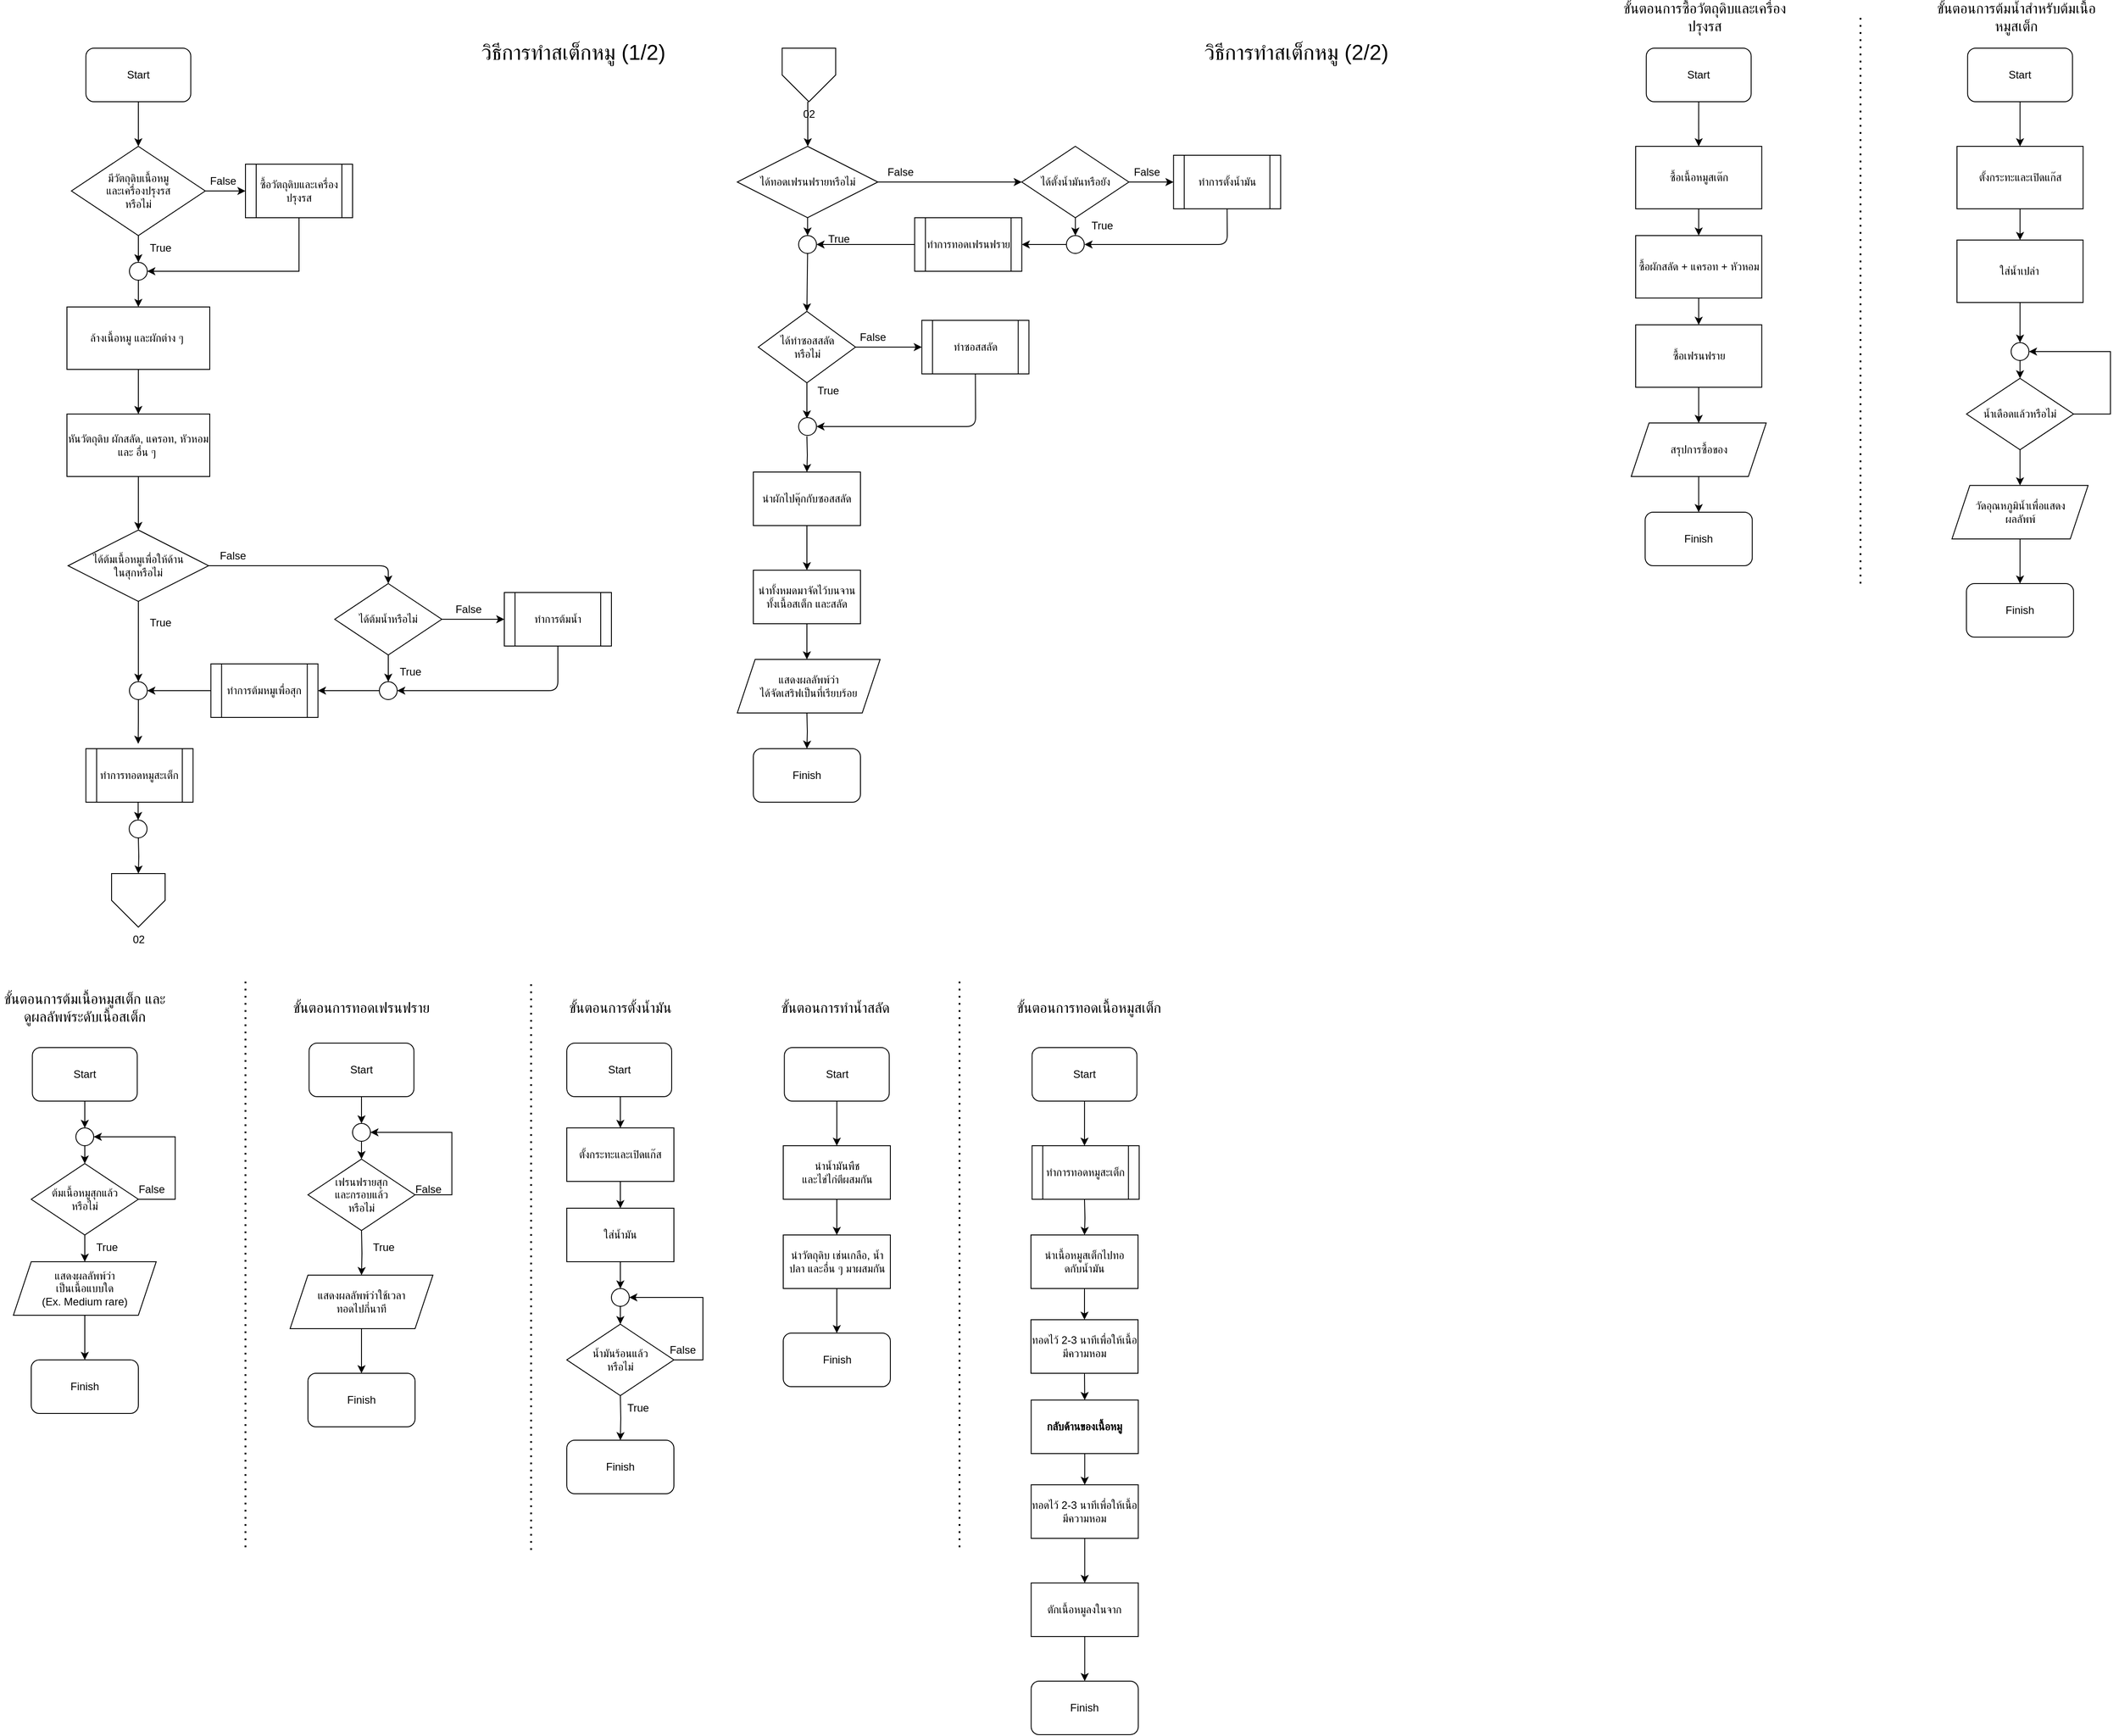 <mxfile>
    <diagram id="gJ90UiFm5n3dc3_7L640" name="Page-1">
        <mxGraphModel dx="2765" dy="1638" grid="1" gridSize="10" guides="1" tooltips="1" connect="1" arrows="1" fold="1" page="1" pageScale="1" pageWidth="850" pageHeight="1100" math="0" shadow="0">
            <root>
                <mxCell id="0"/>
                <mxCell id="1" parent="0"/>
                <mxCell id="WUhJeXgYKdXcVIIAXhQl-6" style="edgeStyle=orthogonalEdgeStyle;rounded=0;orthogonalLoop=1;jettySize=auto;html=1;exitX=0.5;exitY=1;exitDx=0;exitDy=0;entryX=0.5;entryY=0;entryDx=0;entryDy=0;" parent="1" source="WUhJeXgYKdXcVIIAXhQl-2" target="WUhJeXgYKdXcVIIAXhQl-5" edge="1">
                    <mxGeometry relative="1" as="geometry"/>
                </mxCell>
                <mxCell id="WUhJeXgYKdXcVIIAXhQl-2" value="Start" style="rounded=1;whiteSpace=wrap;html=1;" parent="1" vertex="1">
                    <mxGeometry x="141.25" y="80" width="117.5" height="60" as="geometry"/>
                </mxCell>
                <mxCell id="WUhJeXgYKdXcVIIAXhQl-8" style="edgeStyle=orthogonalEdgeStyle;rounded=0;orthogonalLoop=1;jettySize=auto;html=1;exitX=1;exitY=0.5;exitDx=0;exitDy=0;" parent="1" source="WUhJeXgYKdXcVIIAXhQl-5" target="WUhJeXgYKdXcVIIAXhQl-7" edge="1">
                    <mxGeometry relative="1" as="geometry"/>
                </mxCell>
                <mxCell id="WUhJeXgYKdXcVIIAXhQl-14" style="edgeStyle=orthogonalEdgeStyle;rounded=0;orthogonalLoop=1;jettySize=auto;html=1;exitX=0.5;exitY=1;exitDx=0;exitDy=0;entryX=0.5;entryY=0;entryDx=0;entryDy=0;" parent="1" source="WUhJeXgYKdXcVIIAXhQl-5" target="WUhJeXgYKdXcVIIAXhQl-13" edge="1">
                    <mxGeometry relative="1" as="geometry"/>
                </mxCell>
                <mxCell id="WUhJeXgYKdXcVIIAXhQl-5" value="มีวัตถุดิบเนื้อหมู&lt;br&gt;และเครื่องปรุงรส&lt;br&gt;หรือไม่" style="rhombus;whiteSpace=wrap;html=1;" parent="1" vertex="1">
                    <mxGeometry x="125" y="190" width="150" height="100" as="geometry"/>
                </mxCell>
                <mxCell id="WUhJeXgYKdXcVIIAXhQl-16" style="edgeStyle=orthogonalEdgeStyle;rounded=0;orthogonalLoop=1;jettySize=auto;html=1;exitX=0.5;exitY=1;exitDx=0;exitDy=0;entryX=1;entryY=0.5;entryDx=0;entryDy=0;" parent="1" source="WUhJeXgYKdXcVIIAXhQl-7" target="WUhJeXgYKdXcVIIAXhQl-13" edge="1">
                    <mxGeometry relative="1" as="geometry"/>
                </mxCell>
                <mxCell id="WUhJeXgYKdXcVIIAXhQl-7" value="ซื้อวัตถุดิบและเครื่องปรุงรส" style="shape=process;whiteSpace=wrap;html=1;backgroundOutline=1;" parent="1" vertex="1">
                    <mxGeometry x="320" y="210" width="120" height="60" as="geometry"/>
                </mxCell>
                <mxCell id="WUhJeXgYKdXcVIIAXhQl-15" style="edgeStyle=orthogonalEdgeStyle;rounded=0;orthogonalLoop=1;jettySize=auto;html=1;exitX=0.5;exitY=1;exitDx=0;exitDy=0;entryX=0.5;entryY=0;entryDx=0;entryDy=0;" parent="1" source="WUhJeXgYKdXcVIIAXhQl-13" edge="1">
                    <mxGeometry relative="1" as="geometry">
                        <mxPoint x="200" y="370" as="targetPoint"/>
                    </mxGeometry>
                </mxCell>
                <mxCell id="WUhJeXgYKdXcVIIAXhQl-13" value="" style="ellipse;whiteSpace=wrap;html=1;aspect=fixed;" parent="1" vertex="1">
                    <mxGeometry x="190" y="320" width="20" height="20" as="geometry"/>
                </mxCell>
                <mxCell id="WUhJeXgYKdXcVIIAXhQl-25" style="edgeStyle=orthogonalEdgeStyle;rounded=0;orthogonalLoop=1;jettySize=auto;html=1;exitX=0.5;exitY=1;exitDx=0;exitDy=0;" parent="1" source="WUhJeXgYKdXcVIIAXhQl-22" target="WUhJeXgYKdXcVIIAXhQl-24" edge="1">
                    <mxGeometry relative="1" as="geometry"/>
                </mxCell>
                <mxCell id="WUhJeXgYKdXcVIIAXhQl-22" value="ล้างเนื้อหมู และผักต่าง ๆ&amp;nbsp;" style="rounded=0;whiteSpace=wrap;html=1;" parent="1" vertex="1">
                    <mxGeometry x="120" y="370" width="160" height="70" as="geometry"/>
                </mxCell>
                <mxCell id="WUhJeXgYKdXcVIIAXhQl-29" style="edgeStyle=orthogonalEdgeStyle;rounded=0;orthogonalLoop=1;jettySize=auto;html=1;exitX=0.5;exitY=1;exitDx=0;exitDy=0;entryX=0.5;entryY=0;entryDx=0;entryDy=0;" parent="1" source="WUhJeXgYKdXcVIIAXhQl-24" target="WUhJeXgYKdXcVIIAXhQl-28" edge="1">
                    <mxGeometry relative="1" as="geometry"/>
                </mxCell>
                <mxCell id="WUhJeXgYKdXcVIIAXhQl-24" value="หันวัตถุดิบ ผักสลัด, แครอท, หัวหอม และ อื่น ๆ&amp;nbsp;" style="rounded=0;whiteSpace=wrap;html=1;" parent="1" vertex="1">
                    <mxGeometry x="120" y="490" width="160" height="70" as="geometry"/>
                </mxCell>
                <mxCell id="WUhJeXgYKdXcVIIAXhQl-36" style="edgeStyle=orthogonalEdgeStyle;rounded=0;orthogonalLoop=1;jettySize=auto;html=1;exitX=0.5;exitY=1;exitDx=0;exitDy=0;entryX=0.5;entryY=0;entryDx=0;entryDy=0;" parent="1" source="WUhJeXgYKdXcVIIAXhQl-28" target="WUhJeXgYKdXcVIIAXhQl-34" edge="1">
                    <mxGeometry relative="1" as="geometry"/>
                </mxCell>
                <mxCell id="55" style="edgeStyle=none;html=1;exitX=1;exitY=0.5;exitDx=0;exitDy=0;entryX=0.5;entryY=0;entryDx=0;entryDy=0;" edge="1" parent="1" source="WUhJeXgYKdXcVIIAXhQl-28" target="WUhJeXgYKdXcVIIAXhQl-39">
                    <mxGeometry relative="1" as="geometry">
                        <Array as="points">
                            <mxPoint x="480" y="660"/>
                        </Array>
                    </mxGeometry>
                </mxCell>
                <mxCell id="WUhJeXgYKdXcVIIAXhQl-28" value="ได้ต้มเนื้อหมูเพื่อให้ด้าน&lt;br&gt;ในสุกหรือไม่" style="rhombus;whiteSpace=wrap;html=1;" parent="1" vertex="1">
                    <mxGeometry x="121.25" y="620" width="157.5" height="80" as="geometry"/>
                </mxCell>
                <mxCell id="WUhJeXgYKdXcVIIAXhQl-37" style="edgeStyle=orthogonalEdgeStyle;rounded=0;orthogonalLoop=1;jettySize=auto;html=1;exitX=0.5;exitY=1;exitDx=0;exitDy=0;entryX=0.491;entryY=-0.006;entryDx=0;entryDy=0;entryPerimeter=0;" parent="1" source="WUhJeXgYKdXcVIIAXhQl-34" edge="1">
                    <mxGeometry relative="1" as="geometry">
                        <mxPoint x="199.81" y="859.58" as="targetPoint"/>
                    </mxGeometry>
                </mxCell>
                <mxCell id="WUhJeXgYKdXcVIIAXhQl-34" value="" style="ellipse;whiteSpace=wrap;html=1;aspect=fixed;" parent="1" vertex="1">
                    <mxGeometry x="190" y="790" width="20" height="20" as="geometry"/>
                </mxCell>
                <mxCell id="57" style="edgeStyle=none;html=1;exitX=0.5;exitY=1;exitDx=0;exitDy=0;entryX=1;entryY=0.5;entryDx=0;entryDy=0;" edge="1" parent="1" source="WUhJeXgYKdXcVIIAXhQl-38" target="WUhJeXgYKdXcVIIAXhQl-41">
                    <mxGeometry relative="1" as="geometry">
                        <Array as="points">
                            <mxPoint x="670" y="800"/>
                        </Array>
                    </mxGeometry>
                </mxCell>
                <mxCell id="WUhJeXgYKdXcVIIAXhQl-38" value="ทำการต้มนํ้า" style="shape=process;whiteSpace=wrap;html=1;backgroundOutline=1;" parent="1" vertex="1">
                    <mxGeometry x="610" y="690" width="120" height="60" as="geometry"/>
                </mxCell>
                <mxCell id="WUhJeXgYKdXcVIIAXhQl-40" style="edgeStyle=orthogonalEdgeStyle;rounded=0;orthogonalLoop=1;jettySize=auto;html=1;exitX=1;exitY=0.5;exitDx=0;exitDy=0;entryX=0;entryY=0.5;entryDx=0;entryDy=0;" parent="1" source="WUhJeXgYKdXcVIIAXhQl-39" target="WUhJeXgYKdXcVIIAXhQl-38" edge="1">
                    <mxGeometry relative="1" as="geometry"/>
                </mxCell>
                <mxCell id="WUhJeXgYKdXcVIIAXhQl-42" style="edgeStyle=orthogonalEdgeStyle;rounded=0;orthogonalLoop=1;jettySize=auto;html=1;exitX=0.5;exitY=1;exitDx=0;exitDy=0;entryX=0.5;entryY=0;entryDx=0;entryDy=0;" parent="1" source="WUhJeXgYKdXcVIIAXhQl-39" target="WUhJeXgYKdXcVIIAXhQl-41" edge="1">
                    <mxGeometry relative="1" as="geometry"/>
                </mxCell>
                <mxCell id="WUhJeXgYKdXcVIIAXhQl-39" value="ได้ต้มนํ้าหรือไม่" style="rhombus;whiteSpace=wrap;html=1;" parent="1" vertex="1">
                    <mxGeometry x="420" y="680" width="120" height="80" as="geometry"/>
                </mxCell>
                <mxCell id="WUhJeXgYKdXcVIIAXhQl-47" style="edgeStyle=orthogonalEdgeStyle;rounded=0;orthogonalLoop=1;jettySize=auto;html=1;exitX=0;exitY=0.5;exitDx=0;exitDy=0;" parent="1" source="WUhJeXgYKdXcVIIAXhQl-41" target="WUhJeXgYKdXcVIIAXhQl-46" edge="1">
                    <mxGeometry relative="1" as="geometry"/>
                </mxCell>
                <mxCell id="WUhJeXgYKdXcVIIAXhQl-41" value="" style="ellipse;whiteSpace=wrap;html=1;aspect=fixed;" parent="1" vertex="1">
                    <mxGeometry x="470" y="790" width="20" height="20" as="geometry"/>
                </mxCell>
                <mxCell id="WUhJeXgYKdXcVIIAXhQl-48" value="" style="edgeStyle=orthogonalEdgeStyle;rounded=0;orthogonalLoop=1;jettySize=auto;html=1;" parent="1" source="WUhJeXgYKdXcVIIAXhQl-46" target="WUhJeXgYKdXcVIIAXhQl-34" edge="1">
                    <mxGeometry relative="1" as="geometry"/>
                </mxCell>
                <mxCell id="WUhJeXgYKdXcVIIAXhQl-46" value="ทำการต้มหมูเพื่อสุก" style="shape=process;whiteSpace=wrap;html=1;backgroundOutline=1;" parent="1" vertex="1">
                    <mxGeometry x="281.25" y="770" width="120" height="60" as="geometry"/>
                </mxCell>
                <mxCell id="WUhJeXgYKdXcVIIAXhQl-50" value="02" style="verticalLabelPosition=bottom;verticalAlign=top;html=1;shape=offPageConnector;rounded=0;size=0.5;" parent="1" vertex="1">
                    <mxGeometry x="170" y="1005" width="60" height="60" as="geometry"/>
                </mxCell>
                <mxCell id="WUhJeXgYKdXcVIIAXhQl-53" style="edgeStyle=orthogonalEdgeStyle;rounded=0;orthogonalLoop=1;jettySize=auto;html=1;exitX=0.5;exitY=1;exitDx=0;exitDy=0;entryX=0.5;entryY=0;entryDx=0;entryDy=0;" parent="1" edge="1">
                    <mxGeometry relative="1" as="geometry">
                        <mxPoint x="950" y="140" as="sourcePoint"/>
                        <mxPoint x="950.0" y="190" as="targetPoint"/>
                    </mxGeometry>
                </mxCell>
                <mxCell id="WUhJeXgYKdXcVIIAXhQl-83" value="02" style="verticalLabelPosition=bottom;verticalAlign=top;html=1;shape=offPageConnector;rounded=0;size=0.5;" parent="1" vertex="1">
                    <mxGeometry x="921.25" y="80" width="60" height="60" as="geometry"/>
                </mxCell>
                <mxCell id="WUhJeXgYKdXcVIIAXhQl-89" style="edgeStyle=orthogonalEdgeStyle;rounded=0;orthogonalLoop=1;jettySize=auto;html=1;exitX=0.5;exitY=1;exitDx=0;exitDy=0;entryX=0.5;entryY=0;entryDx=0;entryDy=0;" parent="1" target="WUhJeXgYKdXcVIIAXhQl-50" edge="1">
                    <mxGeometry relative="1" as="geometry">
                        <mxPoint x="200" y="965" as="sourcePoint"/>
                    </mxGeometry>
                </mxCell>
                <mxCell id="WUhJeXgYKdXcVIIAXhQl-95" style="edgeStyle=orthogonalEdgeStyle;rounded=0;orthogonalLoop=1;jettySize=auto;html=1;exitX=1;exitY=0.5;exitDx=0;exitDy=0;entryX=0;entryY=0.5;entryDx=0;entryDy=0;" parent="1" source="WUhJeXgYKdXcVIIAXhQl-92" target="WUhJeXgYKdXcVIIAXhQl-94" edge="1">
                    <mxGeometry relative="1" as="geometry"/>
                </mxCell>
                <mxCell id="WUhJeXgYKdXcVIIAXhQl-97" style="edgeStyle=orthogonalEdgeStyle;rounded=0;orthogonalLoop=1;jettySize=auto;html=1;exitX=0.5;exitY=1;exitDx=0;exitDy=0;entryX=0.5;entryY=0;entryDx=0;entryDy=0;" parent="1" source="WUhJeXgYKdXcVIIAXhQl-92" edge="1">
                    <mxGeometry relative="1" as="geometry">
                        <mxPoint x="949" y="495.0" as="targetPoint"/>
                    </mxGeometry>
                </mxCell>
                <mxCell id="WUhJeXgYKdXcVIIAXhQl-92" value="ได้ทำซอสสลัด&lt;br&gt;หรือไม่" style="rhombus;whiteSpace=wrap;html=1;" parent="1" vertex="1">
                    <mxGeometry x="894.5" y="375" width="109" height="80" as="geometry"/>
                </mxCell>
                <mxCell id="WUhJeXgYKdXcVIIAXhQl-101" style="edgeStyle=orthogonalEdgeStyle;rounded=0;orthogonalLoop=1;jettySize=auto;html=1;exitX=0.5;exitY=1;exitDx=0;exitDy=0;entryX=0.5;entryY=0;entryDx=0;entryDy=0;" parent="1" target="WUhJeXgYKdXcVIIAXhQl-99" edge="1">
                    <mxGeometry relative="1" as="geometry">
                        <mxPoint x="949" y="515.0" as="sourcePoint"/>
                    </mxGeometry>
                </mxCell>
                <mxCell id="51" style="edgeStyle=none;html=1;exitX=0.5;exitY=1;exitDx=0;exitDy=0;entryX=1;entryY=0.5;entryDx=0;entryDy=0;" edge="1" parent="1" source="WUhJeXgYKdXcVIIAXhQl-94" target="50">
                    <mxGeometry relative="1" as="geometry">
                        <Array as="points">
                            <mxPoint x="1138" y="504"/>
                        </Array>
                    </mxGeometry>
                </mxCell>
                <mxCell id="WUhJeXgYKdXcVIIAXhQl-94" value="ทำซอสสลัด" style="shape=process;whiteSpace=wrap;html=1;backgroundOutline=1;" parent="1" vertex="1">
                    <mxGeometry x="1077.75" y="385" width="120" height="60" as="geometry"/>
                </mxCell>
                <mxCell id="WUhJeXgYKdXcVIIAXhQl-103" style="edgeStyle=orthogonalEdgeStyle;rounded=0;orthogonalLoop=1;jettySize=auto;html=1;exitX=0.5;exitY=1;exitDx=0;exitDy=0;entryX=0.5;entryY=0;entryDx=0;entryDy=0;" parent="1" source="WUhJeXgYKdXcVIIAXhQl-99" target="WUhJeXgYKdXcVIIAXhQl-102" edge="1">
                    <mxGeometry relative="1" as="geometry"/>
                </mxCell>
                <mxCell id="WUhJeXgYKdXcVIIAXhQl-99" value="นำผักไปคุ๊กกับซอสสลัด" style="rounded=0;whiteSpace=wrap;html=1;" parent="1" vertex="1">
                    <mxGeometry x="889" y="555" width="120" height="60" as="geometry"/>
                </mxCell>
                <mxCell id="WUhJeXgYKdXcVIIAXhQl-106" style="edgeStyle=orthogonalEdgeStyle;rounded=0;orthogonalLoop=1;jettySize=auto;html=1;exitX=0.5;exitY=1;exitDx=0;exitDy=0;entryX=0.5;entryY=0;entryDx=0;entryDy=0;" parent="1" target="WUhJeXgYKdXcVIIAXhQl-104" edge="1">
                    <mxGeometry relative="1" as="geometry">
                        <mxPoint x="949" y="825" as="sourcePoint"/>
                    </mxGeometry>
                </mxCell>
                <mxCell id="WUhJeXgYKdXcVIIAXhQl-196" style="edgeStyle=orthogonalEdgeStyle;rounded=0;orthogonalLoop=1;jettySize=auto;html=1;exitX=0.5;exitY=1;exitDx=0;exitDy=0;" parent="1" source="WUhJeXgYKdXcVIIAXhQl-102" edge="1">
                    <mxGeometry relative="1" as="geometry">
                        <mxPoint x="949" y="765" as="targetPoint"/>
                    </mxGeometry>
                </mxCell>
                <mxCell id="WUhJeXgYKdXcVIIAXhQl-102" value="นำทั้งหมดมาจัดไว้บนจาน ทั้งเนื้อสเต็ก และสลัด" style="rounded=0;whiteSpace=wrap;html=1;" parent="1" vertex="1">
                    <mxGeometry x="889" y="665" width="120" height="60" as="geometry"/>
                </mxCell>
                <mxCell id="WUhJeXgYKdXcVIIAXhQl-104" value="Finish" style="rounded=1;whiteSpace=wrap;html=1;" parent="1" vertex="1">
                    <mxGeometry x="889" y="865" width="120" height="60" as="geometry"/>
                </mxCell>
                <mxCell id="WUhJeXgYKdXcVIIAXhQl-107" style="edgeStyle=orthogonalEdgeStyle;rounded=0;orthogonalLoop=1;jettySize=auto;html=1;exitX=0.5;exitY=1;exitDx=0;exitDy=0;entryX=0.5;entryY=0;entryDx=0;entryDy=0;" parent="1" source="WUhJeXgYKdXcVIIAXhQl-108" edge="1">
                    <mxGeometry relative="1" as="geometry">
                        <mxPoint x="1948.13" y="190" as="targetPoint"/>
                    </mxGeometry>
                </mxCell>
                <mxCell id="WUhJeXgYKdXcVIIAXhQl-108" value="Start" style="rounded=1;whiteSpace=wrap;html=1;" parent="1" vertex="1">
                    <mxGeometry x="1889.38" y="80" width="117.5" height="60" as="geometry"/>
                </mxCell>
                <mxCell id="WUhJeXgYKdXcVIIAXhQl-116" style="edgeStyle=orthogonalEdgeStyle;rounded=0;orthogonalLoop=1;jettySize=auto;html=1;exitX=0.5;exitY=1;exitDx=0;exitDy=0;entryX=0.5;entryY=0;entryDx=0;entryDy=0;" parent="1" source="WUhJeXgYKdXcVIIAXhQl-112" target="WUhJeXgYKdXcVIIAXhQl-115" edge="1">
                    <mxGeometry relative="1" as="geometry"/>
                </mxCell>
                <mxCell id="WUhJeXgYKdXcVIIAXhQl-112" value="ซื้อเนื้อหมูสเต๊ก" style="rounded=0;whiteSpace=wrap;html=1;" parent="1" vertex="1">
                    <mxGeometry x="1877.51" y="190" width="141.25" height="70" as="geometry"/>
                </mxCell>
                <mxCell id="WUhJeXgYKdXcVIIAXhQl-121" style="edgeStyle=orthogonalEdgeStyle;rounded=0;orthogonalLoop=1;jettySize=auto;html=1;exitX=0.5;exitY=1;exitDx=0;exitDy=0;entryX=0.5;entryY=0;entryDx=0;entryDy=0;" parent="1" source="WUhJeXgYKdXcVIIAXhQl-114" target="WUhJeXgYKdXcVIIAXhQl-120" edge="1">
                    <mxGeometry relative="1" as="geometry"/>
                </mxCell>
                <mxCell id="WUhJeXgYKdXcVIIAXhQl-114" value="สรุปการซื้อของ" style="shape=parallelogram;perimeter=parallelogramPerimeter;whiteSpace=wrap;html=1;fixedSize=1;" parent="1" vertex="1">
                    <mxGeometry x="1872.51" y="500" width="151.25" height="60" as="geometry"/>
                </mxCell>
                <mxCell id="WUhJeXgYKdXcVIIAXhQl-118" style="edgeStyle=orthogonalEdgeStyle;rounded=0;orthogonalLoop=1;jettySize=auto;html=1;exitX=0.5;exitY=1;exitDx=0;exitDy=0;entryX=0.5;entryY=0;entryDx=0;entryDy=0;" parent="1" source="WUhJeXgYKdXcVIIAXhQl-115" target="WUhJeXgYKdXcVIIAXhQl-117" edge="1">
                    <mxGeometry relative="1" as="geometry"/>
                </mxCell>
                <mxCell id="WUhJeXgYKdXcVIIAXhQl-115" value="ซื้อผักสลัด + แครอท + หัวหอม" style="rounded=0;whiteSpace=wrap;html=1;" parent="1" vertex="1">
                    <mxGeometry x="1877.51" y="290" width="141.25" height="70" as="geometry"/>
                </mxCell>
                <mxCell id="WUhJeXgYKdXcVIIAXhQl-119" style="edgeStyle=orthogonalEdgeStyle;rounded=0;orthogonalLoop=1;jettySize=auto;html=1;exitX=0.5;exitY=1;exitDx=0;exitDy=0;entryX=0.5;entryY=0;entryDx=0;entryDy=0;" parent="1" source="WUhJeXgYKdXcVIIAXhQl-117" target="WUhJeXgYKdXcVIIAXhQl-114" edge="1">
                    <mxGeometry relative="1" as="geometry"/>
                </mxCell>
                <mxCell id="WUhJeXgYKdXcVIIAXhQl-117" value="ซื้อเฟรนฟราย" style="rounded=0;whiteSpace=wrap;html=1;" parent="1" vertex="1">
                    <mxGeometry x="1877.51" y="390" width="141.25" height="70" as="geometry"/>
                </mxCell>
                <mxCell id="WUhJeXgYKdXcVIIAXhQl-120" value="Finish" style="rounded=1;whiteSpace=wrap;html=1;" parent="1" vertex="1">
                    <mxGeometry x="1888.13" y="600" width="120" height="60" as="geometry"/>
                </mxCell>
                <mxCell id="WUhJeXgYKdXcVIIAXhQl-221" value="" style="edgeStyle=orthogonalEdgeStyle;rounded=0;orthogonalLoop=1;jettySize=auto;html=1;fontSize=24;" parent="1" source="WUhJeXgYKdXcVIIAXhQl-124" target="WUhJeXgYKdXcVIIAXhQl-217" edge="1">
                    <mxGeometry relative="1" as="geometry"/>
                </mxCell>
                <mxCell id="WUhJeXgYKdXcVIIAXhQl-124" value="Start" style="rounded=1;whiteSpace=wrap;html=1;" parent="1" vertex="1">
                    <mxGeometry x="2249.39" y="80" width="117.5" height="60" as="geometry"/>
                </mxCell>
                <mxCell id="WUhJeXgYKdXcVIIAXhQl-129" style="edgeStyle=orthogonalEdgeStyle;rounded=0;orthogonalLoop=1;jettySize=auto;html=1;exitX=1;exitY=0.5;exitDx=0;exitDy=0;entryX=1;entryY=0.5;entryDx=0;entryDy=0;" parent="1" source="WUhJeXgYKdXcVIIAXhQl-125" target="WUhJeXgYKdXcVIIAXhQl-126" edge="1">
                    <mxGeometry relative="1" as="geometry">
                        <Array as="points">
                            <mxPoint x="2409.38" y="490"/>
                            <mxPoint x="2409.38" y="420"/>
                        </Array>
                    </mxGeometry>
                </mxCell>
                <mxCell id="WUhJeXgYKdXcVIIAXhQl-151" style="edgeStyle=orthogonalEdgeStyle;rounded=0;orthogonalLoop=1;jettySize=auto;html=1;exitX=0.5;exitY=1;exitDx=0;exitDy=0;entryX=0.5;entryY=0;entryDx=0;entryDy=0;" parent="1" source="WUhJeXgYKdXcVIIAXhQl-125" target="WUhJeXgYKdXcVIIAXhQl-149" edge="1">
                    <mxGeometry relative="1" as="geometry"/>
                </mxCell>
                <mxCell id="WUhJeXgYKdXcVIIAXhQl-125" value="นํ้าเดือดแล้วหรือไม่" style="rhombus;whiteSpace=wrap;html=1;" parent="1" vertex="1">
                    <mxGeometry x="2248.13" y="450" width="120" height="80" as="geometry"/>
                </mxCell>
                <mxCell id="WUhJeXgYKdXcVIIAXhQl-128" style="edgeStyle=orthogonalEdgeStyle;rounded=0;orthogonalLoop=1;jettySize=auto;html=1;exitX=0.5;exitY=1;exitDx=0;exitDy=0;entryX=0.5;entryY=0;entryDx=0;entryDy=0;" parent="1" source="WUhJeXgYKdXcVIIAXhQl-126" target="WUhJeXgYKdXcVIIAXhQl-125" edge="1">
                    <mxGeometry relative="1" as="geometry"/>
                </mxCell>
                <mxCell id="WUhJeXgYKdXcVIIAXhQl-126" value="" style="ellipse;whiteSpace=wrap;html=1;aspect=fixed;" parent="1" vertex="1">
                    <mxGeometry x="2298.13" y="410" width="20" height="20" as="geometry"/>
                </mxCell>
                <mxCell id="WUhJeXgYKdXcVIIAXhQl-132" style="edgeStyle=orthogonalEdgeStyle;rounded=0;orthogonalLoop=1;jettySize=auto;html=1;exitX=0.5;exitY=1;exitDx=0;exitDy=0;entryX=0.5;entryY=0;entryDx=0;entryDy=0;" parent="1" source="WUhJeXgYKdXcVIIAXhQl-133" target="WUhJeXgYKdXcVIIAXhQl-137" edge="1">
                    <mxGeometry relative="1" as="geometry"/>
                </mxCell>
                <mxCell id="WUhJeXgYKdXcVIIAXhQl-133" value="Start" style="rounded=1;whiteSpace=wrap;html=1;" parent="1" vertex="1">
                    <mxGeometry x="81.25" y="1200" width="117.5" height="60" as="geometry"/>
                </mxCell>
                <mxCell id="WUhJeXgYKdXcVIIAXhQl-134" style="edgeStyle=orthogonalEdgeStyle;rounded=0;orthogonalLoop=1;jettySize=auto;html=1;exitX=1;exitY=0.5;exitDx=0;exitDy=0;entryX=1;entryY=0.5;entryDx=0;entryDy=0;" parent="1" source="WUhJeXgYKdXcVIIAXhQl-135" target="WUhJeXgYKdXcVIIAXhQl-137" edge="1">
                    <mxGeometry relative="1" as="geometry">
                        <Array as="points">
                            <mxPoint x="241.25" y="1370"/>
                            <mxPoint x="241.25" y="1300"/>
                        </Array>
                    </mxGeometry>
                </mxCell>
                <mxCell id="WUhJeXgYKdXcVIIAXhQl-158" value="" style="edgeStyle=orthogonalEdgeStyle;rounded=0;orthogonalLoop=1;jettySize=auto;html=1;" parent="1" source="WUhJeXgYKdXcVIIAXhQl-135" target="WUhJeXgYKdXcVIIAXhQl-153" edge="1">
                    <mxGeometry relative="1" as="geometry"/>
                </mxCell>
                <mxCell id="WUhJeXgYKdXcVIIAXhQl-135" value="ต้มเนื้อหมูสุกแล้ว&lt;br&gt;หรือไม่" style="rhombus;whiteSpace=wrap;html=1;" parent="1" vertex="1">
                    <mxGeometry x="80" y="1330" width="120" height="80" as="geometry"/>
                </mxCell>
                <mxCell id="WUhJeXgYKdXcVIIAXhQl-136" style="edgeStyle=orthogonalEdgeStyle;rounded=0;orthogonalLoop=1;jettySize=auto;html=1;exitX=0.5;exitY=1;exitDx=0;exitDy=0;entryX=0.5;entryY=0;entryDx=0;entryDy=0;" parent="1" source="WUhJeXgYKdXcVIIAXhQl-137" target="WUhJeXgYKdXcVIIAXhQl-135" edge="1">
                    <mxGeometry relative="1" as="geometry"/>
                </mxCell>
                <mxCell id="WUhJeXgYKdXcVIIAXhQl-137" value="" style="ellipse;whiteSpace=wrap;html=1;aspect=fixed;" parent="1" vertex="1">
                    <mxGeometry x="130" y="1290" width="20" height="20" as="geometry"/>
                </mxCell>
                <mxCell id="WUhJeXgYKdXcVIIAXhQl-140" style="edgeStyle=orthogonalEdgeStyle;rounded=0;orthogonalLoop=1;jettySize=auto;html=1;exitX=0.5;exitY=1;exitDx=0;exitDy=0;entryX=0.5;entryY=0;entryDx=0;entryDy=0;" parent="1" source="WUhJeXgYKdXcVIIAXhQl-141" target="WUhJeXgYKdXcVIIAXhQl-145" edge="1">
                    <mxGeometry relative="1" as="geometry"/>
                </mxCell>
                <mxCell id="WUhJeXgYKdXcVIIAXhQl-141" value="Start" style="rounded=1;whiteSpace=wrap;html=1;" parent="1" vertex="1">
                    <mxGeometry x="391.25" y="1195" width="117.5" height="60" as="geometry"/>
                </mxCell>
                <mxCell id="WUhJeXgYKdXcVIIAXhQl-142" style="edgeStyle=orthogonalEdgeStyle;rounded=0;orthogonalLoop=1;jettySize=auto;html=1;exitX=1;exitY=0.5;exitDx=0;exitDy=0;entryX=1;entryY=0.5;entryDx=0;entryDy=0;" parent="1" source="WUhJeXgYKdXcVIIAXhQl-143" target="WUhJeXgYKdXcVIIAXhQl-145" edge="1">
                    <mxGeometry relative="1" as="geometry">
                        <Array as="points">
                            <mxPoint x="551.25" y="1365"/>
                            <mxPoint x="551.25" y="1295"/>
                        </Array>
                    </mxGeometry>
                </mxCell>
                <mxCell id="WUhJeXgYKdXcVIIAXhQl-143" value="เฟรนฟรายสุก&lt;br&gt;และกรอบแล้ว&lt;br&gt;หรือไม่" style="rhombus;whiteSpace=wrap;html=1;" parent="1" vertex="1">
                    <mxGeometry x="390" y="1325" width="120" height="80" as="geometry"/>
                </mxCell>
                <mxCell id="WUhJeXgYKdXcVIIAXhQl-144" style="edgeStyle=orthogonalEdgeStyle;rounded=0;orthogonalLoop=1;jettySize=auto;html=1;exitX=0.5;exitY=1;exitDx=0;exitDy=0;entryX=0.5;entryY=0;entryDx=0;entryDy=0;" parent="1" source="WUhJeXgYKdXcVIIAXhQl-145" target="WUhJeXgYKdXcVIIAXhQl-143" edge="1">
                    <mxGeometry relative="1" as="geometry"/>
                </mxCell>
                <mxCell id="WUhJeXgYKdXcVIIAXhQl-145" value="" style="ellipse;whiteSpace=wrap;html=1;aspect=fixed;" parent="1" vertex="1">
                    <mxGeometry x="440" y="1285" width="20" height="20" as="geometry"/>
                </mxCell>
                <mxCell id="WUhJeXgYKdXcVIIAXhQl-146" style="edgeStyle=orthogonalEdgeStyle;rounded=0;orthogonalLoop=1;jettySize=auto;html=1;exitX=0.5;exitY=1;exitDx=0;exitDy=0;entryX=0.5;entryY=0;entryDx=0;entryDy=0;" parent="1" target="WUhJeXgYKdXcVIIAXhQl-160" edge="1">
                    <mxGeometry relative="1" as="geometry">
                        <mxPoint x="450.005" y="1405" as="sourcePoint"/>
                        <mxPoint x="450" y="1445" as="targetPoint"/>
                    </mxGeometry>
                </mxCell>
                <mxCell id="WUhJeXgYKdXcVIIAXhQl-148" value="Finish" style="rounded=1;whiteSpace=wrap;html=1;" parent="1" vertex="1">
                    <mxGeometry x="2248.1" y="680" width="120" height="60" as="geometry"/>
                </mxCell>
                <mxCell id="WUhJeXgYKdXcVIIAXhQl-150" value="" style="edgeStyle=orthogonalEdgeStyle;rounded=0;orthogonalLoop=1;jettySize=auto;html=1;" parent="1" source="WUhJeXgYKdXcVIIAXhQl-149" edge="1">
                    <mxGeometry relative="1" as="geometry">
                        <mxPoint x="2308.129" y="680" as="targetPoint"/>
                    </mxGeometry>
                </mxCell>
                <mxCell id="WUhJeXgYKdXcVIIAXhQl-149" value="วัดอุณหภูมินํ้าเพื่อแสดง&lt;br&gt;ผลลัพพ์" style="shape=parallelogram;perimeter=parallelogramPerimeter;whiteSpace=wrap;html=1;fixedSize=1;" parent="1" vertex="1">
                    <mxGeometry x="2231.88" y="570" width="152.5" height="60" as="geometry"/>
                </mxCell>
                <mxCell id="WUhJeXgYKdXcVIIAXhQl-152" value="Finish" style="rounded=1;whiteSpace=wrap;html=1;" parent="1" vertex="1">
                    <mxGeometry x="80" y="1550" width="120" height="60" as="geometry"/>
                </mxCell>
                <mxCell id="WUhJeXgYKdXcVIIAXhQl-155" style="edgeStyle=orthogonalEdgeStyle;rounded=0;orthogonalLoop=1;jettySize=auto;html=1;exitX=0.5;exitY=1;exitDx=0;exitDy=0;entryX=0.5;entryY=0;entryDx=0;entryDy=0;" parent="1" source="WUhJeXgYKdXcVIIAXhQl-153" target="WUhJeXgYKdXcVIIAXhQl-152" edge="1">
                    <mxGeometry relative="1" as="geometry"/>
                </mxCell>
                <mxCell id="WUhJeXgYKdXcVIIAXhQl-153" value="แสดงผลลัพพ์ว่า&lt;br&gt;เป็นเนื้อแบบใด&lt;br&gt;(Ex. Medium rare)" style="shape=parallelogram;perimeter=parallelogramPerimeter;whiteSpace=wrap;html=1;fixedSize=1;" parent="1" vertex="1">
                    <mxGeometry x="60" y="1440" width="160" height="60" as="geometry"/>
                </mxCell>
                <mxCell id="WUhJeXgYKdXcVIIAXhQl-159" value="Finish" style="rounded=1;whiteSpace=wrap;html=1;" parent="1" vertex="1">
                    <mxGeometry x="390" y="1565" width="120" height="60" as="geometry"/>
                </mxCell>
                <mxCell id="WUhJeXgYKdXcVIIAXhQl-161" value="" style="edgeStyle=orthogonalEdgeStyle;rounded=0;orthogonalLoop=1;jettySize=auto;html=1;" parent="1" source="WUhJeXgYKdXcVIIAXhQl-160" target="WUhJeXgYKdXcVIIAXhQl-159" edge="1">
                    <mxGeometry relative="1" as="geometry"/>
                </mxCell>
                <mxCell id="WUhJeXgYKdXcVIIAXhQl-160" value="แสดงผลลัพพ์ว่าใช้เวลา&lt;br&gt;ทอดไปกี่นาที" style="shape=parallelogram;perimeter=parallelogramPerimeter;whiteSpace=wrap;html=1;fixedSize=1;" parent="1" vertex="1">
                    <mxGeometry x="370" y="1455" width="160" height="60" as="geometry"/>
                </mxCell>
                <mxCell id="WUhJeXgYKdXcVIIAXhQl-209" style="edgeStyle=orthogonalEdgeStyle;rounded=0;orthogonalLoop=1;jettySize=auto;html=1;exitX=0.5;exitY=1;exitDx=0;exitDy=0;entryX=0.5;entryY=0;entryDx=0;entryDy=0;fontSize=16;" parent="1" source="WUhJeXgYKdXcVIIAXhQl-173" target="WUhJeXgYKdXcVIIAXhQl-206" edge="1">
                    <mxGeometry relative="1" as="geometry"/>
                </mxCell>
                <mxCell id="WUhJeXgYKdXcVIIAXhQl-173" value="Start" style="rounded=1;whiteSpace=wrap;html=1;" parent="1" vertex="1">
                    <mxGeometry x="680" y="1195" width="117.5" height="60" as="geometry"/>
                </mxCell>
                <mxCell id="WUhJeXgYKdXcVIIAXhQl-174" style="edgeStyle=orthogonalEdgeStyle;rounded=0;orthogonalLoop=1;jettySize=auto;html=1;exitX=1;exitY=0.5;exitDx=0;exitDy=0;entryX=1;entryY=0.5;entryDx=0;entryDy=0;" parent="1" source="WUhJeXgYKdXcVIIAXhQl-175" target="WUhJeXgYKdXcVIIAXhQl-177" edge="1">
                    <mxGeometry relative="1" as="geometry">
                        <Array as="points">
                            <mxPoint x="832.5" y="1550"/>
                            <mxPoint x="832.5" y="1480"/>
                        </Array>
                    </mxGeometry>
                </mxCell>
                <mxCell id="WUhJeXgYKdXcVIIAXhQl-175" value="นํ้ามันร้อนแล้ว&lt;br&gt;หรือไม่" style="rhombus;whiteSpace=wrap;html=1;" parent="1" vertex="1">
                    <mxGeometry x="680" y="1510" width="120" height="80" as="geometry"/>
                </mxCell>
                <mxCell id="WUhJeXgYKdXcVIIAXhQl-176" style="edgeStyle=orthogonalEdgeStyle;rounded=0;orthogonalLoop=1;jettySize=auto;html=1;exitX=0.5;exitY=1;exitDx=0;exitDy=0;entryX=0.5;entryY=0;entryDx=0;entryDy=0;" parent="1" source="WUhJeXgYKdXcVIIAXhQl-177" target="WUhJeXgYKdXcVIIAXhQl-175" edge="1">
                    <mxGeometry relative="1" as="geometry"/>
                </mxCell>
                <mxCell id="WUhJeXgYKdXcVIIAXhQl-177" value="" style="ellipse;whiteSpace=wrap;html=1;aspect=fixed;" parent="1" vertex="1">
                    <mxGeometry x="730" y="1470" width="20" height="20" as="geometry"/>
                </mxCell>
                <mxCell id="WUhJeXgYKdXcVIIAXhQl-179" value="Finish" style="rounded=1;whiteSpace=wrap;html=1;" parent="1" vertex="1">
                    <mxGeometry x="680" y="1640" width="120" height="60" as="geometry"/>
                </mxCell>
                <mxCell id="WUhJeXgYKdXcVIIAXhQl-180" value="" style="edgeStyle=orthogonalEdgeStyle;rounded=0;orthogonalLoop=1;jettySize=auto;html=1;" parent="1" target="WUhJeXgYKdXcVIIAXhQl-179" edge="1">
                    <mxGeometry relative="1" as="geometry">
                        <mxPoint x="740" y="1590" as="sourcePoint"/>
                    </mxGeometry>
                </mxCell>
                <mxCell id="WUhJeXgYKdXcVIIAXhQl-194" value="" style="edgeStyle=orthogonalEdgeStyle;rounded=0;orthogonalLoop=1;jettySize=auto;html=1;" parent="1" source="WUhJeXgYKdXcVIIAXhQl-183" target="WUhJeXgYKdXcVIIAXhQl-190" edge="1">
                    <mxGeometry relative="1" as="geometry"/>
                </mxCell>
                <mxCell id="WUhJeXgYKdXcVIIAXhQl-183" value="Start" style="rounded=1;whiteSpace=wrap;html=1;" parent="1" vertex="1">
                    <mxGeometry x="923.75" y="1200" width="117.5" height="60" as="geometry"/>
                </mxCell>
                <mxCell id="WUhJeXgYKdXcVIIAXhQl-188" value="Finish" style="rounded=1;whiteSpace=wrap;html=1;" parent="1" vertex="1">
                    <mxGeometry x="922.5" y="1520" width="120" height="60" as="geometry"/>
                </mxCell>
                <mxCell id="WUhJeXgYKdXcVIIAXhQl-189" value="" style="edgeStyle=orthogonalEdgeStyle;rounded=0;orthogonalLoop=1;jettySize=auto;html=1;" parent="1" edge="1">
                    <mxGeometry relative="1" as="geometry">
                        <mxPoint x="982.5" y="1470" as="sourcePoint"/>
                        <mxPoint x="982.5" y="1520" as="targetPoint"/>
                    </mxGeometry>
                </mxCell>
                <mxCell id="WUhJeXgYKdXcVIIAXhQl-193" style="edgeStyle=orthogonalEdgeStyle;rounded=0;orthogonalLoop=1;jettySize=auto;html=1;exitX=0.5;exitY=1;exitDx=0;exitDy=0;entryX=0.5;entryY=0;entryDx=0;entryDy=0;" parent="1" source="WUhJeXgYKdXcVIIAXhQl-190" target="WUhJeXgYKdXcVIIAXhQl-192" edge="1">
                    <mxGeometry relative="1" as="geometry"/>
                </mxCell>
                <mxCell id="WUhJeXgYKdXcVIIAXhQl-190" value="นำนํ้ามันพืช&lt;br&gt;และไข่ไก่ตีผสมกัน" style="rounded=0;whiteSpace=wrap;html=1;" parent="1" vertex="1">
                    <mxGeometry x="922.5" y="1310" width="120" height="60" as="geometry"/>
                </mxCell>
                <mxCell id="WUhJeXgYKdXcVIIAXhQl-192" value="นำวัตถุดิบ เช่นเกลือ, นํ้าปลา และอื่น ๆ มาผสมกัน" style="rounded=0;whiteSpace=wrap;html=1;" parent="1" vertex="1">
                    <mxGeometry x="922.5" y="1410" width="120" height="60" as="geometry"/>
                </mxCell>
                <mxCell id="WUhJeXgYKdXcVIIAXhQl-195" value="แสดงผลลัพพ์ว่า&lt;br&gt;ได้จัดเสริฟเป็นที่เรียบร้อย" style="shape=parallelogram;perimeter=parallelogramPerimeter;whiteSpace=wrap;html=1;fixedSize=1;" parent="1" vertex="1">
                    <mxGeometry x="871" y="765" width="160" height="60" as="geometry"/>
                </mxCell>
                <mxCell id="WUhJeXgYKdXcVIIAXhQl-197" value="&lt;font style=&quot;font-size: 16px&quot;&gt;ขั้นตอนการซื้อวัตถุดิบและเครื่องปรุงรส&lt;/font&gt;" style="text;html=1;strokeColor=none;fillColor=none;align=center;verticalAlign=middle;whiteSpace=wrap;rounded=0;" parent="1" vertex="1">
                    <mxGeometry x="1860" y="30" width="190" height="30" as="geometry"/>
                </mxCell>
                <mxCell id="WUhJeXgYKdXcVIIAXhQl-198" value="" style="endArrow=none;dashed=1;html=1;dashPattern=1 3;strokeWidth=2;rounded=0;fontSize=16;" parent="1" edge="1">
                    <mxGeometry width="50" height="50" relative="1" as="geometry">
                        <mxPoint x="2129.38" y="680" as="sourcePoint"/>
                        <mxPoint x="2129.38" y="40" as="targetPoint"/>
                    </mxGeometry>
                </mxCell>
                <mxCell id="WUhJeXgYKdXcVIIAXhQl-199" value="&lt;font style=&quot;font-size: 16px&quot;&gt;ขั้นตอนการต้มนํ้าสำหรับต้มเนื้อหมูสเต็ก&lt;/font&gt;" style="text;html=1;strokeColor=none;fillColor=none;align=center;verticalAlign=middle;whiteSpace=wrap;rounded=0;" parent="1" vertex="1">
                    <mxGeometry x="2209.38" y="30" width="190" height="30" as="geometry"/>
                </mxCell>
                <mxCell id="WUhJeXgYKdXcVIIAXhQl-201" value="&lt;font style=&quot;font-size: 16px&quot;&gt;ขั้นตอนการต้มเนื้อหมูสเต็ก และดูผลลัพพ์ระดับเนื้อสเต็ก&lt;/font&gt;" style="text;html=1;strokeColor=none;fillColor=none;align=center;verticalAlign=middle;whiteSpace=wrap;rounded=0;" parent="1" vertex="1">
                    <mxGeometry x="45" y="1140" width="190" height="30" as="geometry"/>
                </mxCell>
                <mxCell id="WUhJeXgYKdXcVIIAXhQl-202" value="" style="endArrow=none;dashed=1;html=1;dashPattern=1 3;strokeWidth=2;rounded=0;fontSize=16;" parent="1" edge="1">
                    <mxGeometry width="50" height="50" relative="1" as="geometry">
                        <mxPoint x="320.0" y="1760" as="sourcePoint"/>
                        <mxPoint x="320.0" y="1120" as="targetPoint"/>
                    </mxGeometry>
                </mxCell>
                <mxCell id="WUhJeXgYKdXcVIIAXhQl-203" value="&lt;span style=&quot;font-size: 16px&quot;&gt;ขั้นตอนการทอดเฟรนฟราย&lt;/span&gt;" style="text;html=1;strokeColor=none;fillColor=none;align=center;verticalAlign=middle;whiteSpace=wrap;rounded=0;" parent="1" vertex="1">
                    <mxGeometry x="355" y="1140" width="190" height="30" as="geometry"/>
                </mxCell>
                <mxCell id="WUhJeXgYKdXcVIIAXhQl-204" value="" style="endArrow=none;dashed=1;html=1;dashPattern=1 3;strokeWidth=2;rounded=0;fontSize=16;" parent="1" edge="1">
                    <mxGeometry width="50" height="50" relative="1" as="geometry">
                        <mxPoint x="1120.0" y="1760" as="sourcePoint"/>
                        <mxPoint x="1120.0" y="1120" as="targetPoint"/>
                    </mxGeometry>
                </mxCell>
                <mxCell id="WUhJeXgYKdXcVIIAXhQl-205" value="&lt;span style=&quot;font-size: 16px&quot;&gt;ขั้นตอนการตั้งนํ้ามัน&lt;/span&gt;" style="text;html=1;strokeColor=none;fillColor=none;align=center;verticalAlign=middle;whiteSpace=wrap;rounded=0;" parent="1" vertex="1">
                    <mxGeometry x="645" y="1140" width="190" height="30" as="geometry"/>
                </mxCell>
                <mxCell id="WUhJeXgYKdXcVIIAXhQl-212" style="edgeStyle=orthogonalEdgeStyle;rounded=0;orthogonalLoop=1;jettySize=auto;html=1;exitX=0.5;exitY=1;exitDx=0;exitDy=0;entryX=0.5;entryY=0;entryDx=0;entryDy=0;fontSize=16;" parent="1" source="WUhJeXgYKdXcVIIAXhQl-206" target="WUhJeXgYKdXcVIIAXhQl-210" edge="1">
                    <mxGeometry relative="1" as="geometry"/>
                </mxCell>
                <mxCell id="WUhJeXgYKdXcVIIAXhQl-206" value="ตั้งกระทะและเปิดแก๊ส" style="rounded=0;whiteSpace=wrap;html=1;" parent="1" vertex="1">
                    <mxGeometry x="680" y="1290" width="120" height="60" as="geometry"/>
                </mxCell>
                <mxCell id="WUhJeXgYKdXcVIIAXhQl-211" style="edgeStyle=orthogonalEdgeStyle;rounded=0;orthogonalLoop=1;jettySize=auto;html=1;exitX=0.5;exitY=1;exitDx=0;exitDy=0;entryX=0.5;entryY=0;entryDx=0;entryDy=0;fontSize=16;" parent="1" source="WUhJeXgYKdXcVIIAXhQl-210" target="WUhJeXgYKdXcVIIAXhQl-177" edge="1">
                    <mxGeometry relative="1" as="geometry"/>
                </mxCell>
                <mxCell id="WUhJeXgYKdXcVIIAXhQl-210" value="ใส่นํ้ามัน" style="rounded=0;whiteSpace=wrap;html=1;" parent="1" vertex="1">
                    <mxGeometry x="680" y="1380" width="120" height="60" as="geometry"/>
                </mxCell>
                <mxCell id="WUhJeXgYKdXcVIIAXhQl-213" value="" style="endArrow=none;dashed=1;html=1;dashPattern=1 3;strokeWidth=2;rounded=0;fontSize=16;" parent="1" edge="1">
                    <mxGeometry width="50" height="50" relative="1" as="geometry">
                        <mxPoint x="640" y="1763" as="sourcePoint"/>
                        <mxPoint x="640" y="1123" as="targetPoint"/>
                    </mxGeometry>
                </mxCell>
                <mxCell id="WUhJeXgYKdXcVIIAXhQl-214" value="&lt;span style=&quot;font-size: 16px&quot;&gt;ขั้นตอนการทำนํ้าสลัด&lt;/span&gt;" style="text;html=1;strokeColor=none;fillColor=none;align=center;verticalAlign=middle;whiteSpace=wrap;rounded=0;" parent="1" vertex="1">
                    <mxGeometry x="886.25" y="1140" width="190" height="30" as="geometry"/>
                </mxCell>
                <mxCell id="WUhJeXgYKdXcVIIAXhQl-215" value="&lt;font style=&quot;font-size: 24px&quot;&gt;วิธีการทำสเต็กหมู (1/2)&lt;/font&gt;" style="text;html=1;strokeColor=none;fillColor=none;align=center;verticalAlign=middle;whiteSpace=wrap;rounded=0;" parent="1" vertex="1">
                    <mxGeometry x="560" y="50" width="255" height="70" as="geometry"/>
                </mxCell>
                <mxCell id="WUhJeXgYKdXcVIIAXhQl-216" value="&lt;font style=&quot;font-size: 24px&quot;&gt;วิธีการทำสเต็กหมู (2/2)&lt;/font&gt;" style="text;html=1;strokeColor=none;fillColor=none;align=center;verticalAlign=middle;whiteSpace=wrap;rounded=0;" parent="1" vertex="1">
                    <mxGeometry x="1370" y="50" width="255" height="70" as="geometry"/>
                </mxCell>
                <mxCell id="WUhJeXgYKdXcVIIAXhQl-220" value="" style="edgeStyle=orthogonalEdgeStyle;rounded=0;orthogonalLoop=1;jettySize=auto;html=1;fontSize=24;" parent="1" source="WUhJeXgYKdXcVIIAXhQl-217" target="WUhJeXgYKdXcVIIAXhQl-218" edge="1">
                    <mxGeometry relative="1" as="geometry"/>
                </mxCell>
                <mxCell id="WUhJeXgYKdXcVIIAXhQl-217" value="ตั้งกระทะและเปิดแก๊ส" style="rounded=0;whiteSpace=wrap;html=1;" parent="1" vertex="1">
                    <mxGeometry x="2237.51" y="190" width="141.25" height="70" as="geometry"/>
                </mxCell>
                <mxCell id="WUhJeXgYKdXcVIIAXhQl-219" value="" style="edgeStyle=orthogonalEdgeStyle;rounded=0;orthogonalLoop=1;jettySize=auto;html=1;fontSize=24;" parent="1" source="WUhJeXgYKdXcVIIAXhQl-218" target="WUhJeXgYKdXcVIIAXhQl-126" edge="1">
                    <mxGeometry relative="1" as="geometry"/>
                </mxCell>
                <mxCell id="WUhJeXgYKdXcVIIAXhQl-218" value="ใส่นํ้าเปล่า" style="rounded=0;whiteSpace=wrap;html=1;" parent="1" vertex="1">
                    <mxGeometry x="2237.48" y="295" width="141.25" height="70" as="geometry"/>
                </mxCell>
                <mxCell id="WUhJeXgYKdXcVIIAXhQl-222" value="&lt;span style=&quot;font-size: 12px&quot;&gt;False&lt;/span&gt;" style="text;html=1;strokeColor=none;fillColor=none;align=center;verticalAlign=middle;whiteSpace=wrap;rounded=0;fontSize=24;" parent="1" vertex="1">
                    <mxGeometry x="270" y="220" width="50" height="10" as="geometry"/>
                </mxCell>
                <mxCell id="WUhJeXgYKdXcVIIAXhQl-223" value="&lt;font style=&quot;font-size: 12px&quot;&gt;True&lt;/font&gt;" style="text;html=1;strokeColor=none;fillColor=none;align=center;verticalAlign=middle;whiteSpace=wrap;rounded=0;fontSize=24;" parent="1" vertex="1">
                    <mxGeometry x="200" y="295" width="50" height="10" as="geometry"/>
                </mxCell>
                <mxCell id="WUhJeXgYKdXcVIIAXhQl-224" value="&lt;span style=&quot;font-size: 12px&quot;&gt;False&lt;/span&gt;" style="text;html=1;strokeColor=none;fillColor=none;align=center;verticalAlign=middle;whiteSpace=wrap;rounded=0;fontSize=24;" parent="1" vertex="1">
                    <mxGeometry x="281.25" y="640" width="50" height="10" as="geometry"/>
                </mxCell>
                <mxCell id="WUhJeXgYKdXcVIIAXhQl-225" value="&lt;font style=&quot;font-size: 12px&quot;&gt;True&lt;/font&gt;" style="text;html=1;strokeColor=none;fillColor=none;align=center;verticalAlign=middle;whiteSpace=wrap;rounded=0;fontSize=24;" parent="1" vertex="1">
                    <mxGeometry x="200" y="715" width="50" height="10" as="geometry"/>
                </mxCell>
                <mxCell id="WUhJeXgYKdXcVIIAXhQl-226" value="&lt;span style=&quot;font-size: 12px&quot;&gt;False&lt;/span&gt;" style="text;html=1;strokeColor=none;fillColor=none;align=center;verticalAlign=middle;whiteSpace=wrap;rounded=0;fontSize=24;" parent="1" vertex="1">
                    <mxGeometry x="545" y="700" width="50" height="10" as="geometry"/>
                </mxCell>
                <mxCell id="WUhJeXgYKdXcVIIAXhQl-227" value="&lt;font style=&quot;font-size: 12px&quot;&gt;True&lt;/font&gt;" style="text;html=1;strokeColor=none;fillColor=none;align=center;verticalAlign=middle;whiteSpace=wrap;rounded=0;fontSize=24;" parent="1" vertex="1">
                    <mxGeometry x="480" y="770" width="50" height="10" as="geometry"/>
                </mxCell>
                <mxCell id="WUhJeXgYKdXcVIIAXhQl-232" value="&lt;span style=&quot;font-size: 12px&quot;&gt;False&lt;/span&gt;" style="text;html=1;strokeColor=none;fillColor=none;align=center;verticalAlign=middle;whiteSpace=wrap;rounded=0;fontSize=24;" parent="1" vertex="1">
                    <mxGeometry x="997.75" y="395" width="50" height="10" as="geometry"/>
                </mxCell>
                <mxCell id="WUhJeXgYKdXcVIIAXhQl-233" value="&lt;font style=&quot;font-size: 12px&quot;&gt;True&lt;/font&gt;" style="text;html=1;strokeColor=none;fillColor=none;align=center;verticalAlign=middle;whiteSpace=wrap;rounded=0;fontSize=24;" parent="1" vertex="1">
                    <mxGeometry x="947.75" y="455" width="50" height="10" as="geometry"/>
                </mxCell>
                <mxCell id="WUhJeXgYKdXcVIIAXhQl-234" value="&lt;span style=&quot;font-size: 12px&quot;&gt;False&lt;/span&gt;" style="text;html=1;strokeColor=none;fillColor=none;align=center;verticalAlign=middle;whiteSpace=wrap;rounded=0;fontSize=24;" parent="1" vertex="1">
                    <mxGeometry x="190" y="1350" width="50" height="10" as="geometry"/>
                </mxCell>
                <mxCell id="WUhJeXgYKdXcVIIAXhQl-235" value="&lt;font style=&quot;font-size: 12px&quot;&gt;True&lt;/font&gt;" style="text;html=1;strokeColor=none;fillColor=none;align=center;verticalAlign=middle;whiteSpace=wrap;rounded=0;fontSize=24;" parent="1" vertex="1">
                    <mxGeometry x="140" y="1415" width="50" height="10" as="geometry"/>
                </mxCell>
                <mxCell id="WUhJeXgYKdXcVIIAXhQl-237" value="&lt;span style=&quot;font-size: 12px&quot;&gt;False&lt;/span&gt;" style="text;html=1;strokeColor=none;fillColor=none;align=center;verticalAlign=middle;whiteSpace=wrap;rounded=0;fontSize=24;" parent="1" vertex="1">
                    <mxGeometry x="500" y="1350" width="50" height="10" as="geometry"/>
                </mxCell>
                <mxCell id="WUhJeXgYKdXcVIIAXhQl-238" value="&lt;font style=&quot;font-size: 12px&quot;&gt;True&lt;/font&gt;" style="text;html=1;strokeColor=none;fillColor=none;align=center;verticalAlign=middle;whiteSpace=wrap;rounded=0;fontSize=24;" parent="1" vertex="1">
                    <mxGeometry x="450" y="1415" width="50" height="10" as="geometry"/>
                </mxCell>
                <mxCell id="WUhJeXgYKdXcVIIAXhQl-239" value="&lt;span style=&quot;font-size: 12px&quot;&gt;False&lt;/span&gt;" style="text;html=1;strokeColor=none;fillColor=none;align=center;verticalAlign=middle;whiteSpace=wrap;rounded=0;fontSize=24;" parent="1" vertex="1">
                    <mxGeometry x="785" y="1530" width="50" height="10" as="geometry"/>
                </mxCell>
                <mxCell id="WUhJeXgYKdXcVIIAXhQl-240" value="&lt;font style=&quot;font-size: 12px&quot;&gt;True&lt;/font&gt;" style="text;html=1;strokeColor=none;fillColor=none;align=center;verticalAlign=middle;whiteSpace=wrap;rounded=0;fontSize=24;" parent="1" vertex="1">
                    <mxGeometry x="735" y="1595" width="50" height="10" as="geometry"/>
                </mxCell>
                <mxCell id="2" style="edgeStyle=orthogonalEdgeStyle;rounded=0;orthogonalLoop=1;jettySize=auto;html=1;exitX=0.5;exitY=1;exitDx=0;exitDy=0;entryX=0.5;entryY=0;entryDx=0;entryDy=0;" edge="1" parent="1" source="4" target="5">
                    <mxGeometry relative="1" as="geometry"/>
                </mxCell>
                <mxCell id="3" style="edgeStyle=orthogonalEdgeStyle;rounded=0;orthogonalLoop=1;jettySize=auto;html=1;exitX=1;exitY=0.5;exitDx=0;exitDy=0;entryX=0;entryY=0.5;entryDx=0;entryDy=0;" edge="1" parent="1" source="4" target="10">
                    <mxGeometry relative="1" as="geometry"/>
                </mxCell>
                <mxCell id="4" value="ได้ทอดเฟรนฟรายหรือไม่" style="rhombus;whiteSpace=wrap;html=1;" vertex="1" parent="1">
                    <mxGeometry x="871" y="190" width="157.5" height="80" as="geometry"/>
                </mxCell>
                <mxCell id="53" style="edgeStyle=none;html=1;exitX=0.5;exitY=1;exitDx=0;exitDy=0;entryX=0.5;entryY=0;entryDx=0;entryDy=0;" edge="1" parent="1" source="5" target="WUhJeXgYKdXcVIIAXhQl-92">
                    <mxGeometry relative="1" as="geometry"/>
                </mxCell>
                <mxCell id="5" value="" style="ellipse;whiteSpace=wrap;html=1;aspect=fixed;" vertex="1" parent="1">
                    <mxGeometry x="939.75" y="290" width="20" height="20" as="geometry"/>
                </mxCell>
                <mxCell id="6" style="edgeStyle=orthogonalEdgeStyle;rounded=0;orthogonalLoop=1;jettySize=auto;html=1;exitX=0;exitY=0.5;exitDx=0;exitDy=0;entryX=1;entryY=0.5;entryDx=0;entryDy=0;" edge="1" parent="1" source="7" target="5">
                    <mxGeometry relative="1" as="geometry"/>
                </mxCell>
                <mxCell id="7" value="ทำการทอดเฟรนฟราย" style="shape=process;whiteSpace=wrap;html=1;backgroundOutline=1;" vertex="1" parent="1">
                    <mxGeometry x="1069.75" y="270" width="120" height="60" as="geometry"/>
                </mxCell>
                <mxCell id="8" style="edgeStyle=orthogonalEdgeStyle;rounded=0;orthogonalLoop=1;jettySize=auto;html=1;exitX=0.5;exitY=1;exitDx=0;exitDy=0;entryX=0.5;entryY=0;entryDx=0;entryDy=0;" edge="1" parent="1" source="10" target="12">
                    <mxGeometry relative="1" as="geometry"/>
                </mxCell>
                <mxCell id="9" style="edgeStyle=orthogonalEdgeStyle;rounded=0;orthogonalLoop=1;jettySize=auto;html=1;exitX=1;exitY=0.5;exitDx=0;exitDy=0;entryX=0;entryY=0.5;entryDx=0;entryDy=0;" edge="1" parent="1" source="10" target="14">
                    <mxGeometry relative="1" as="geometry"/>
                </mxCell>
                <mxCell id="10" value="ได้ตั้งนํ้ามันหรือยัง" style="rhombus;whiteSpace=wrap;html=1;" vertex="1" parent="1">
                    <mxGeometry x="1189.75" y="190" width="120" height="80" as="geometry"/>
                </mxCell>
                <mxCell id="11" style="edgeStyle=orthogonalEdgeStyle;rounded=0;orthogonalLoop=1;jettySize=auto;html=1;exitX=0;exitY=0.5;exitDx=0;exitDy=0;entryX=1;entryY=0.5;entryDx=0;entryDy=0;" edge="1" parent="1" source="12" target="7">
                    <mxGeometry relative="1" as="geometry"/>
                </mxCell>
                <mxCell id="12" value="" style="ellipse;whiteSpace=wrap;html=1;aspect=fixed;" vertex="1" parent="1">
                    <mxGeometry x="1239.75" y="290" width="20" height="20" as="geometry"/>
                </mxCell>
                <mxCell id="52" style="edgeStyle=none;html=1;exitX=0.5;exitY=1;exitDx=0;exitDy=0;" edge="1" parent="1" source="14">
                    <mxGeometry relative="1" as="geometry">
                        <mxPoint x="1260" y="300" as="targetPoint"/>
                        <Array as="points">
                            <mxPoint x="1420" y="300"/>
                        </Array>
                    </mxGeometry>
                </mxCell>
                <mxCell id="14" value="ทำการตั้งนํ้ามัน" style="shape=process;whiteSpace=wrap;html=1;backgroundOutline=1;" vertex="1" parent="1">
                    <mxGeometry x="1359.75" y="200" width="120" height="60" as="geometry"/>
                </mxCell>
                <mxCell id="15" value="&lt;span style=&quot;font-size: 12px&quot;&gt;False&lt;/span&gt;" style="text;html=1;strokeColor=none;fillColor=none;align=center;verticalAlign=middle;whiteSpace=wrap;rounded=0;fontSize=24;" vertex="1" parent="1">
                    <mxGeometry x="1028.5" y="210" width="50" height="10" as="geometry"/>
                </mxCell>
                <mxCell id="16" value="&lt;font style=&quot;font-size: 12px&quot;&gt;True&lt;/font&gt;" style="text;html=1;strokeColor=none;fillColor=none;align=center;verticalAlign=middle;whiteSpace=wrap;rounded=0;fontSize=24;" vertex="1" parent="1">
                    <mxGeometry x="959.75" y="285" width="50" height="10" as="geometry"/>
                </mxCell>
                <mxCell id="17" value="&lt;span style=&quot;font-size: 12px&quot;&gt;False&lt;/span&gt;" style="text;html=1;strokeColor=none;fillColor=none;align=center;verticalAlign=middle;whiteSpace=wrap;rounded=0;fontSize=24;" vertex="1" parent="1">
                    <mxGeometry x="1304.75" y="210" width="50" height="10" as="geometry"/>
                </mxCell>
                <mxCell id="18" value="&lt;font style=&quot;font-size: 12px&quot;&gt;True&lt;/font&gt;" style="text;html=1;strokeColor=none;fillColor=none;align=center;verticalAlign=middle;whiteSpace=wrap;rounded=0;fontSize=24;" vertex="1" parent="1">
                    <mxGeometry x="1254.75" y="270" width="50" height="10" as="geometry"/>
                </mxCell>
                <mxCell id="19" style="edgeStyle=orthogonalEdgeStyle;rounded=0;orthogonalLoop=1;jettySize=auto;html=1;exitX=0.5;exitY=1;exitDx=0;exitDy=0;entryX=0.5;entryY=0;entryDx=0;entryDy=0;" edge="1" parent="1" target="22">
                    <mxGeometry relative="1" as="geometry">
                        <mxPoint x="199.75" y="925" as="sourcePoint"/>
                    </mxGeometry>
                </mxCell>
                <mxCell id="22" value="" style="ellipse;whiteSpace=wrap;html=1;aspect=fixed;" vertex="1" parent="1">
                    <mxGeometry x="189.75" y="945" width="20" height="20" as="geometry"/>
                </mxCell>
                <mxCell id="36" value="ทำการทอดหมูสะเต็ก" style="shape=process;whiteSpace=wrap;html=1;backgroundOutline=1;" vertex="1" parent="1">
                    <mxGeometry x="141.25" y="865" width="120" height="60" as="geometry"/>
                </mxCell>
                <mxCell id="50" value="" style="ellipse;whiteSpace=wrap;html=1;aspect=fixed;" vertex="1" parent="1">
                    <mxGeometry x="939.75" y="494" width="20" height="20" as="geometry"/>
                </mxCell>
                <mxCell id="58" value="" style="edgeStyle=orthogonalEdgeStyle;rounded=0;orthogonalLoop=1;jettySize=auto;html=1;" edge="1" parent="1" source="59">
                    <mxGeometry relative="1" as="geometry">
                        <mxPoint x="1260" y="1310" as="targetPoint"/>
                    </mxGeometry>
                </mxCell>
                <mxCell id="59" value="Start" style="rounded=1;whiteSpace=wrap;html=1;" vertex="1" parent="1">
                    <mxGeometry x="1201.25" y="1200" width="117.5" height="60" as="geometry"/>
                </mxCell>
                <mxCell id="60" value="Finish" style="rounded=1;whiteSpace=wrap;html=1;" vertex="1" parent="1">
                    <mxGeometry x="1200.25" y="1910" width="120" height="60" as="geometry"/>
                </mxCell>
                <mxCell id="62" style="edgeStyle=orthogonalEdgeStyle;rounded=0;orthogonalLoop=1;jettySize=auto;html=1;exitX=0.5;exitY=1;exitDx=0;exitDy=0;entryX=0.5;entryY=0;entryDx=0;entryDy=0;" edge="1" parent="1" target="64">
                    <mxGeometry relative="1" as="geometry">
                        <mxPoint x="1260" y="1370" as="sourcePoint"/>
                    </mxGeometry>
                </mxCell>
                <mxCell id="72" style="edgeStyle=none;html=1;exitX=0.5;exitY=1;exitDx=0;exitDy=0;" edge="1" parent="1" source="64" target="71">
                    <mxGeometry relative="1" as="geometry"/>
                </mxCell>
                <mxCell id="64" value="นำเนื้อหมูสเต็กไปทอดกับนํ้ามัน" style="rounded=0;whiteSpace=wrap;html=1;" vertex="1" parent="1">
                    <mxGeometry x="1200" y="1410" width="120" height="60" as="geometry"/>
                </mxCell>
                <mxCell id="65" value="&lt;span style=&quot;font-size: 16px&quot;&gt;ขั้นตอนการทอดเนื้อหมูสเต็ก&lt;/span&gt;" style="text;html=1;strokeColor=none;fillColor=none;align=center;verticalAlign=middle;whiteSpace=wrap;rounded=0;" vertex="1" parent="1">
                    <mxGeometry x="1169.75" y="1140" width="190" height="30" as="geometry"/>
                </mxCell>
                <mxCell id="70" value="ทำการทอดหมูสะเต็ก" style="shape=process;whiteSpace=wrap;html=1;backgroundOutline=1;" vertex="1" parent="1">
                    <mxGeometry x="1201.25" y="1310" width="120" height="60" as="geometry"/>
                </mxCell>
                <mxCell id="74" style="edgeStyle=none;html=1;exitX=0.5;exitY=1;exitDx=0;exitDy=0;entryX=0.5;entryY=0;entryDx=0;entryDy=0;" edge="1" parent="1" source="71" target="73">
                    <mxGeometry relative="1" as="geometry"/>
                </mxCell>
                <mxCell id="71" value="ทอดไว้ 2-3 นาทีเพื่อให้เนื้อมีความหอม" style="rounded=0;whiteSpace=wrap;html=1;" vertex="1" parent="1">
                    <mxGeometry x="1200" y="1505" width="120" height="60" as="geometry"/>
                </mxCell>
                <mxCell id="78" style="edgeStyle=none;html=1;exitX=0.5;exitY=1;exitDx=0;exitDy=0;entryX=0.5;entryY=0;entryDx=0;entryDy=0;" edge="1" parent="1" source="73" target="75">
                    <mxGeometry relative="1" as="geometry"/>
                </mxCell>
                <mxCell id="73" value="กลับด้านของเนื้อหมู" style="rounded=0;whiteSpace=wrap;html=1;fontStyle=1" vertex="1" parent="1">
                    <mxGeometry x="1200.25" y="1595" width="120" height="60" as="geometry"/>
                </mxCell>
                <mxCell id="79" style="edgeStyle=none;html=1;exitX=0.5;exitY=1;exitDx=0;exitDy=0;entryX=0.5;entryY=0;entryDx=0;entryDy=0;" edge="1" parent="1" source="75" target="77">
                    <mxGeometry relative="1" as="geometry"/>
                </mxCell>
                <mxCell id="75" value="ทอดไว้ 2-3 นาทีเพื่อให้เนื้อมีความหอม" style="rounded=0;whiteSpace=wrap;html=1;" vertex="1" parent="1">
                    <mxGeometry x="1200.25" y="1690" width="120" height="60" as="geometry"/>
                </mxCell>
                <mxCell id="80" style="edgeStyle=none;html=1;exitX=0.5;exitY=1;exitDx=0;exitDy=0;entryX=0.5;entryY=0;entryDx=0;entryDy=0;" edge="1" parent="1" source="77" target="60">
                    <mxGeometry relative="1" as="geometry"/>
                </mxCell>
                <mxCell id="77" value="ตักเนื้อหมูลงในจาก" style="rounded=0;whiteSpace=wrap;html=1;" vertex="1" parent="1">
                    <mxGeometry x="1200.25" y="1800" width="120" height="60" as="geometry"/>
                </mxCell>
            </root>
        </mxGraphModel>
    </diagram>
</mxfile>
